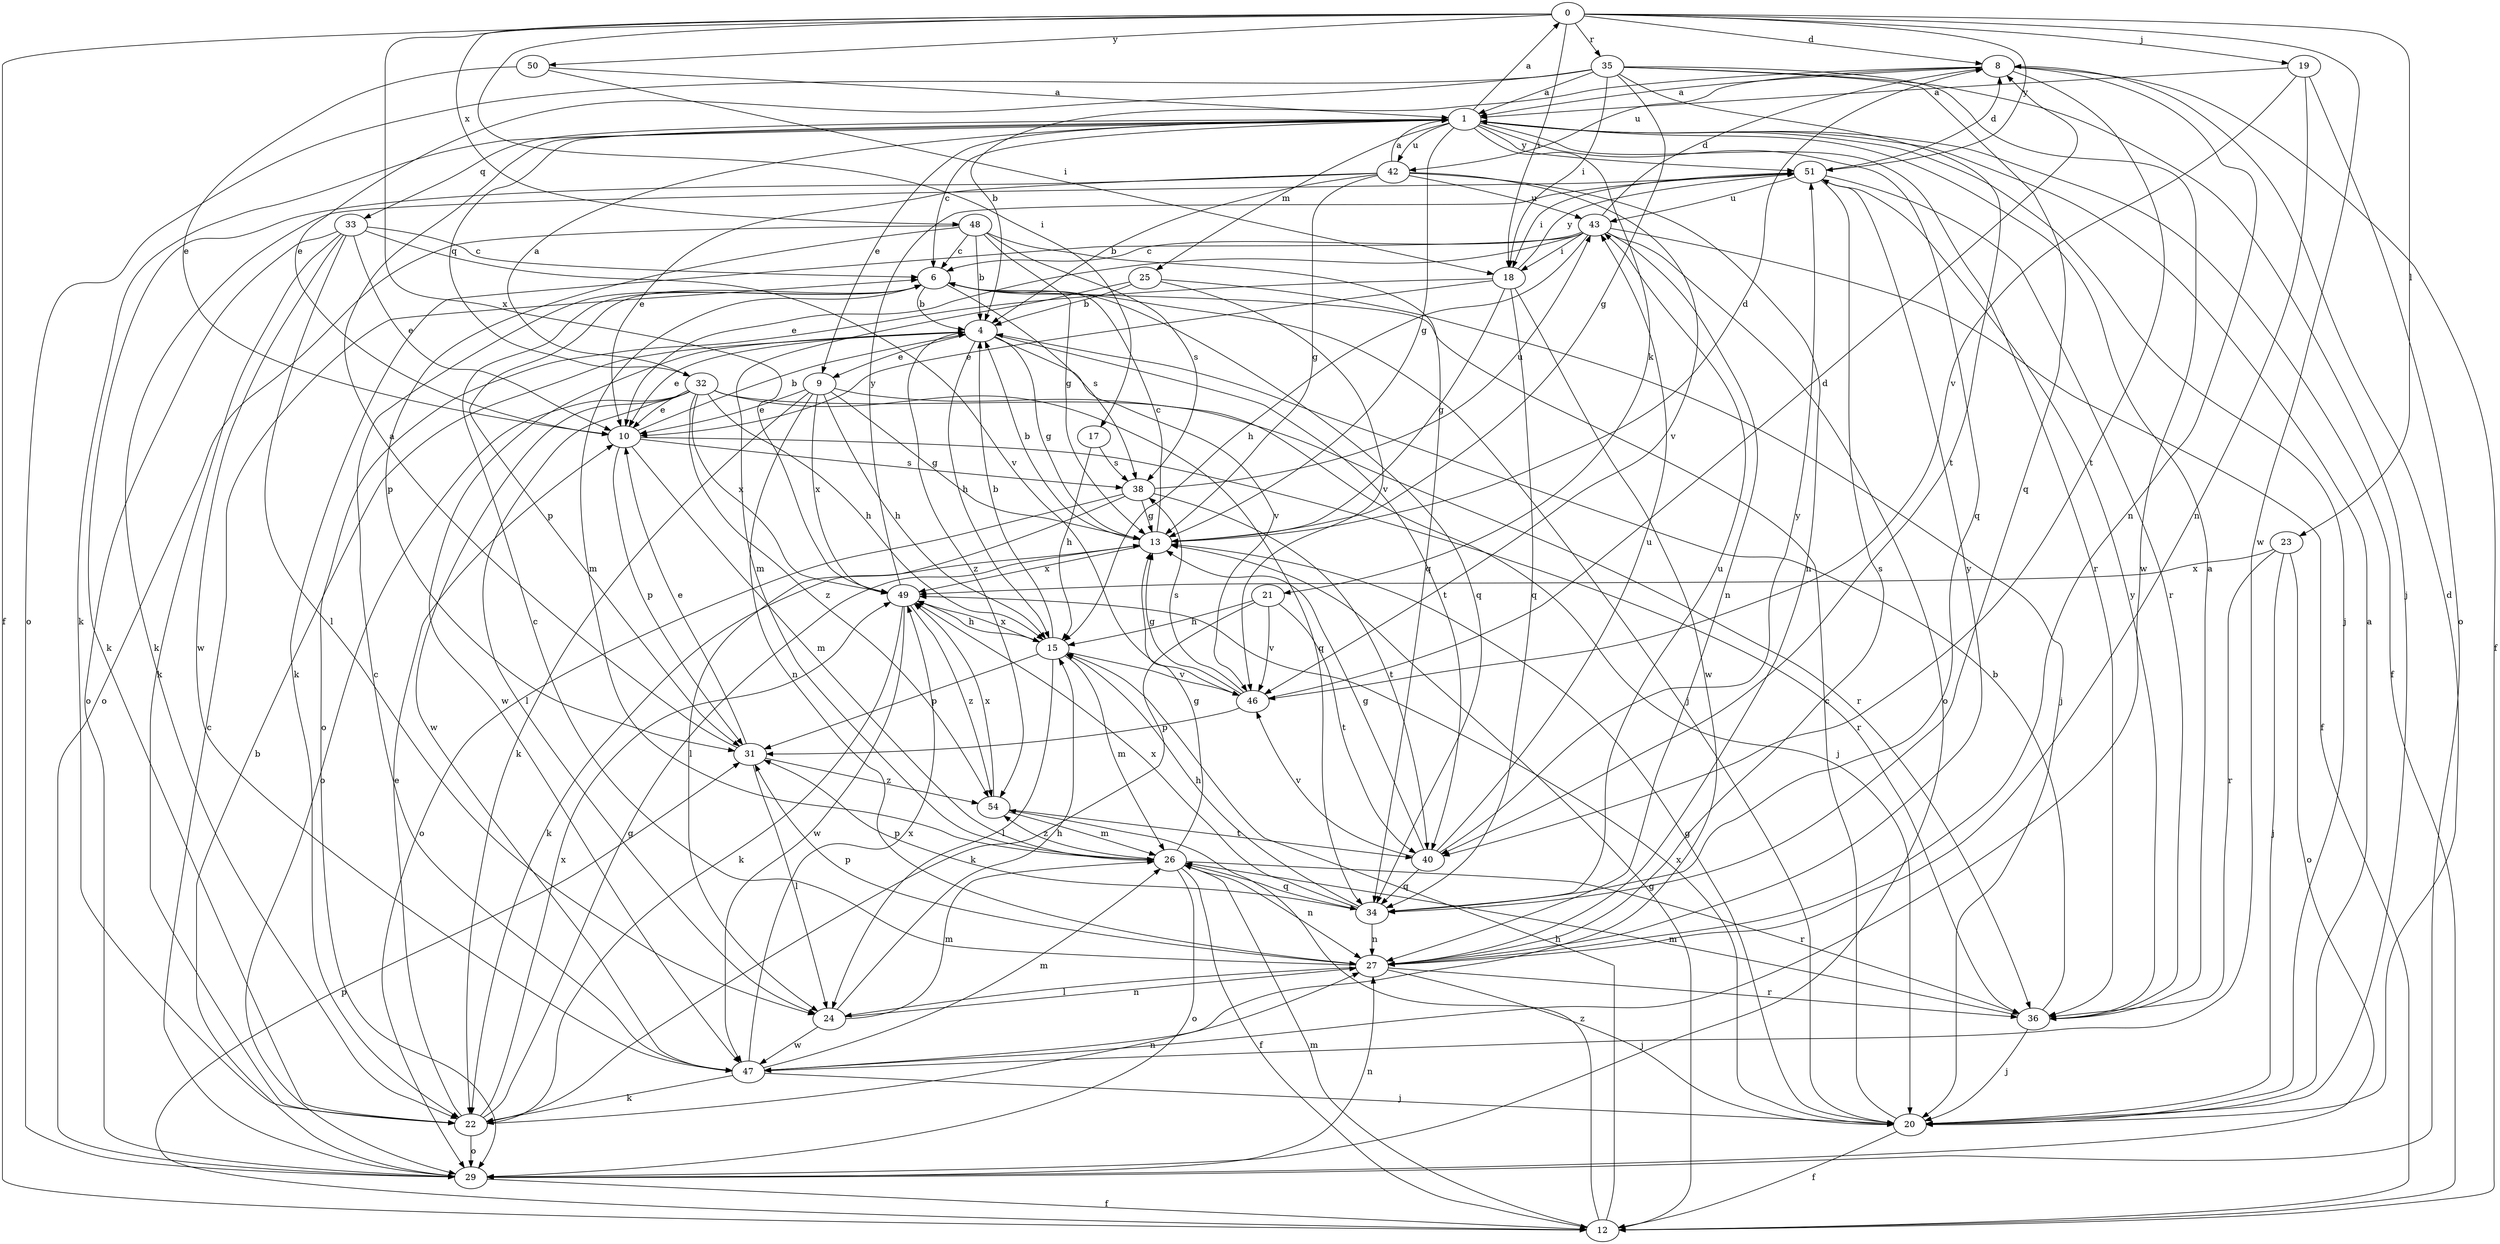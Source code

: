 strict digraph  {
0;
1;
4;
6;
8;
9;
10;
12;
13;
15;
17;
18;
19;
20;
21;
22;
23;
24;
25;
26;
27;
29;
31;
32;
33;
34;
35;
36;
38;
40;
42;
43;
46;
47;
48;
49;
50;
51;
54;
0 -> 8  [label=d];
0 -> 12  [label=f];
0 -> 17  [label=i];
0 -> 18  [label=i];
0 -> 19  [label=j];
0 -> 23  [label=l];
0 -> 35  [label=r];
0 -> 47  [label=w];
0 -> 48  [label=x];
0 -> 49  [label=x];
0 -> 50  [label=y];
0 -> 51  [label=y];
1 -> 0  [label=a];
1 -> 6  [label=c];
1 -> 9  [label=e];
1 -> 12  [label=f];
1 -> 13  [label=g];
1 -> 20  [label=j];
1 -> 21  [label=k];
1 -> 22  [label=k];
1 -> 25  [label=m];
1 -> 32  [label=q];
1 -> 33  [label=q];
1 -> 34  [label=q];
1 -> 36  [label=r];
1 -> 42  [label=u];
1 -> 51  [label=y];
4 -> 9  [label=e];
4 -> 10  [label=e];
4 -> 13  [label=g];
4 -> 15  [label=h];
4 -> 40  [label=t];
4 -> 46  [label=v];
4 -> 47  [label=w];
4 -> 54  [label=z];
6 -> 4  [label=b];
6 -> 20  [label=j];
6 -> 26  [label=m];
6 -> 31  [label=p];
6 -> 34  [label=q];
6 -> 38  [label=s];
8 -> 1  [label=a];
8 -> 4  [label=b];
8 -> 12  [label=f];
8 -> 27  [label=n];
8 -> 40  [label=t];
8 -> 42  [label=u];
9 -> 10  [label=e];
9 -> 13  [label=g];
9 -> 15  [label=h];
9 -> 20  [label=j];
9 -> 22  [label=k];
9 -> 27  [label=n];
9 -> 49  [label=x];
10 -> 4  [label=b];
10 -> 26  [label=m];
10 -> 31  [label=p];
10 -> 36  [label=r];
10 -> 38  [label=s];
12 -> 13  [label=g];
12 -> 15  [label=h];
12 -> 26  [label=m];
12 -> 31  [label=p];
12 -> 54  [label=z];
13 -> 4  [label=b];
13 -> 6  [label=c];
13 -> 8  [label=d];
13 -> 22  [label=k];
13 -> 49  [label=x];
15 -> 4  [label=b];
15 -> 24  [label=l];
15 -> 26  [label=m];
15 -> 31  [label=p];
15 -> 46  [label=v];
15 -> 49  [label=x];
17 -> 15  [label=h];
17 -> 38  [label=s];
18 -> 10  [label=e];
18 -> 13  [label=g];
18 -> 29  [label=o];
18 -> 34  [label=q];
18 -> 47  [label=w];
18 -> 51  [label=y];
19 -> 1  [label=a];
19 -> 27  [label=n];
19 -> 29  [label=o];
19 -> 46  [label=v];
20 -> 1  [label=a];
20 -> 6  [label=c];
20 -> 8  [label=d];
20 -> 12  [label=f];
20 -> 13  [label=g];
20 -> 49  [label=x];
21 -> 15  [label=h];
21 -> 22  [label=k];
21 -> 40  [label=t];
21 -> 46  [label=v];
22 -> 10  [label=e];
22 -> 13  [label=g];
22 -> 27  [label=n];
22 -> 29  [label=o];
22 -> 49  [label=x];
23 -> 20  [label=j];
23 -> 29  [label=o];
23 -> 36  [label=r];
23 -> 49  [label=x];
24 -> 15  [label=h];
24 -> 26  [label=m];
24 -> 27  [label=n];
24 -> 47  [label=w];
25 -> 4  [label=b];
25 -> 20  [label=j];
25 -> 26  [label=m];
25 -> 46  [label=v];
26 -> 12  [label=f];
26 -> 13  [label=g];
26 -> 27  [label=n];
26 -> 29  [label=o];
26 -> 34  [label=q];
26 -> 36  [label=r];
26 -> 54  [label=z];
27 -> 6  [label=c];
27 -> 20  [label=j];
27 -> 24  [label=l];
27 -> 31  [label=p];
27 -> 36  [label=r];
27 -> 51  [label=y];
29 -> 4  [label=b];
29 -> 6  [label=c];
29 -> 12  [label=f];
29 -> 27  [label=n];
31 -> 1  [label=a];
31 -> 10  [label=e];
31 -> 24  [label=l];
31 -> 54  [label=z];
32 -> 1  [label=a];
32 -> 10  [label=e];
32 -> 15  [label=h];
32 -> 24  [label=l];
32 -> 29  [label=o];
32 -> 34  [label=q];
32 -> 36  [label=r];
32 -> 47  [label=w];
32 -> 49  [label=x];
32 -> 54  [label=z];
33 -> 6  [label=c];
33 -> 10  [label=e];
33 -> 22  [label=k];
33 -> 24  [label=l];
33 -> 29  [label=o];
33 -> 46  [label=v];
33 -> 47  [label=w];
34 -> 15  [label=h];
34 -> 27  [label=n];
34 -> 31  [label=p];
34 -> 43  [label=u];
34 -> 49  [label=x];
35 -> 1  [label=a];
35 -> 10  [label=e];
35 -> 13  [label=g];
35 -> 18  [label=i];
35 -> 20  [label=j];
35 -> 29  [label=o];
35 -> 34  [label=q];
35 -> 40  [label=t];
35 -> 47  [label=w];
36 -> 1  [label=a];
36 -> 4  [label=b];
36 -> 20  [label=j];
36 -> 26  [label=m];
36 -> 51  [label=y];
38 -> 13  [label=g];
38 -> 24  [label=l];
38 -> 29  [label=o];
38 -> 40  [label=t];
38 -> 43  [label=u];
40 -> 13  [label=g];
40 -> 34  [label=q];
40 -> 43  [label=u];
40 -> 46  [label=v];
40 -> 51  [label=y];
42 -> 1  [label=a];
42 -> 4  [label=b];
42 -> 10  [label=e];
42 -> 13  [label=g];
42 -> 22  [label=k];
42 -> 27  [label=n];
42 -> 43  [label=u];
42 -> 46  [label=v];
43 -> 6  [label=c];
43 -> 8  [label=d];
43 -> 10  [label=e];
43 -> 12  [label=f];
43 -> 15  [label=h];
43 -> 18  [label=i];
43 -> 22  [label=k];
43 -> 27  [label=n];
43 -> 29  [label=o];
46 -> 8  [label=d];
46 -> 13  [label=g];
46 -> 31  [label=p];
46 -> 38  [label=s];
47 -> 6  [label=c];
47 -> 20  [label=j];
47 -> 22  [label=k];
47 -> 26  [label=m];
47 -> 49  [label=x];
48 -> 4  [label=b];
48 -> 6  [label=c];
48 -> 13  [label=g];
48 -> 29  [label=o];
48 -> 31  [label=p];
48 -> 34  [label=q];
48 -> 38  [label=s];
49 -> 15  [label=h];
49 -> 22  [label=k];
49 -> 47  [label=w];
49 -> 51  [label=y];
49 -> 54  [label=z];
50 -> 1  [label=a];
50 -> 10  [label=e];
50 -> 18  [label=i];
51 -> 8  [label=d];
51 -> 18  [label=i];
51 -> 22  [label=k];
51 -> 27  [label=s];
51 -> 36  [label=r];
51 -> 43  [label=u];
54 -> 26  [label=m];
54 -> 40  [label=t];
54 -> 49  [label=x];
}

